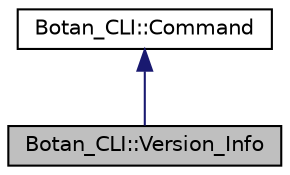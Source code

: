 digraph "Botan_CLI::Version_Info"
{
  edge [fontname="Helvetica",fontsize="10",labelfontname="Helvetica",labelfontsize="10"];
  node [fontname="Helvetica",fontsize="10",shape=record];
  Node2 [label="Botan_CLI::Version_Info",height=0.2,width=0.4,color="black", fillcolor="grey75", style="filled", fontcolor="black"];
  Node3 -> Node2 [dir="back",color="midnightblue",fontsize="10",style="solid"];
  Node3 [label="Botan_CLI::Command",height=0.2,width=0.4,color="black", fillcolor="white", style="filled",URL="$class_botan___c_l_i_1_1_command.html"];
}
